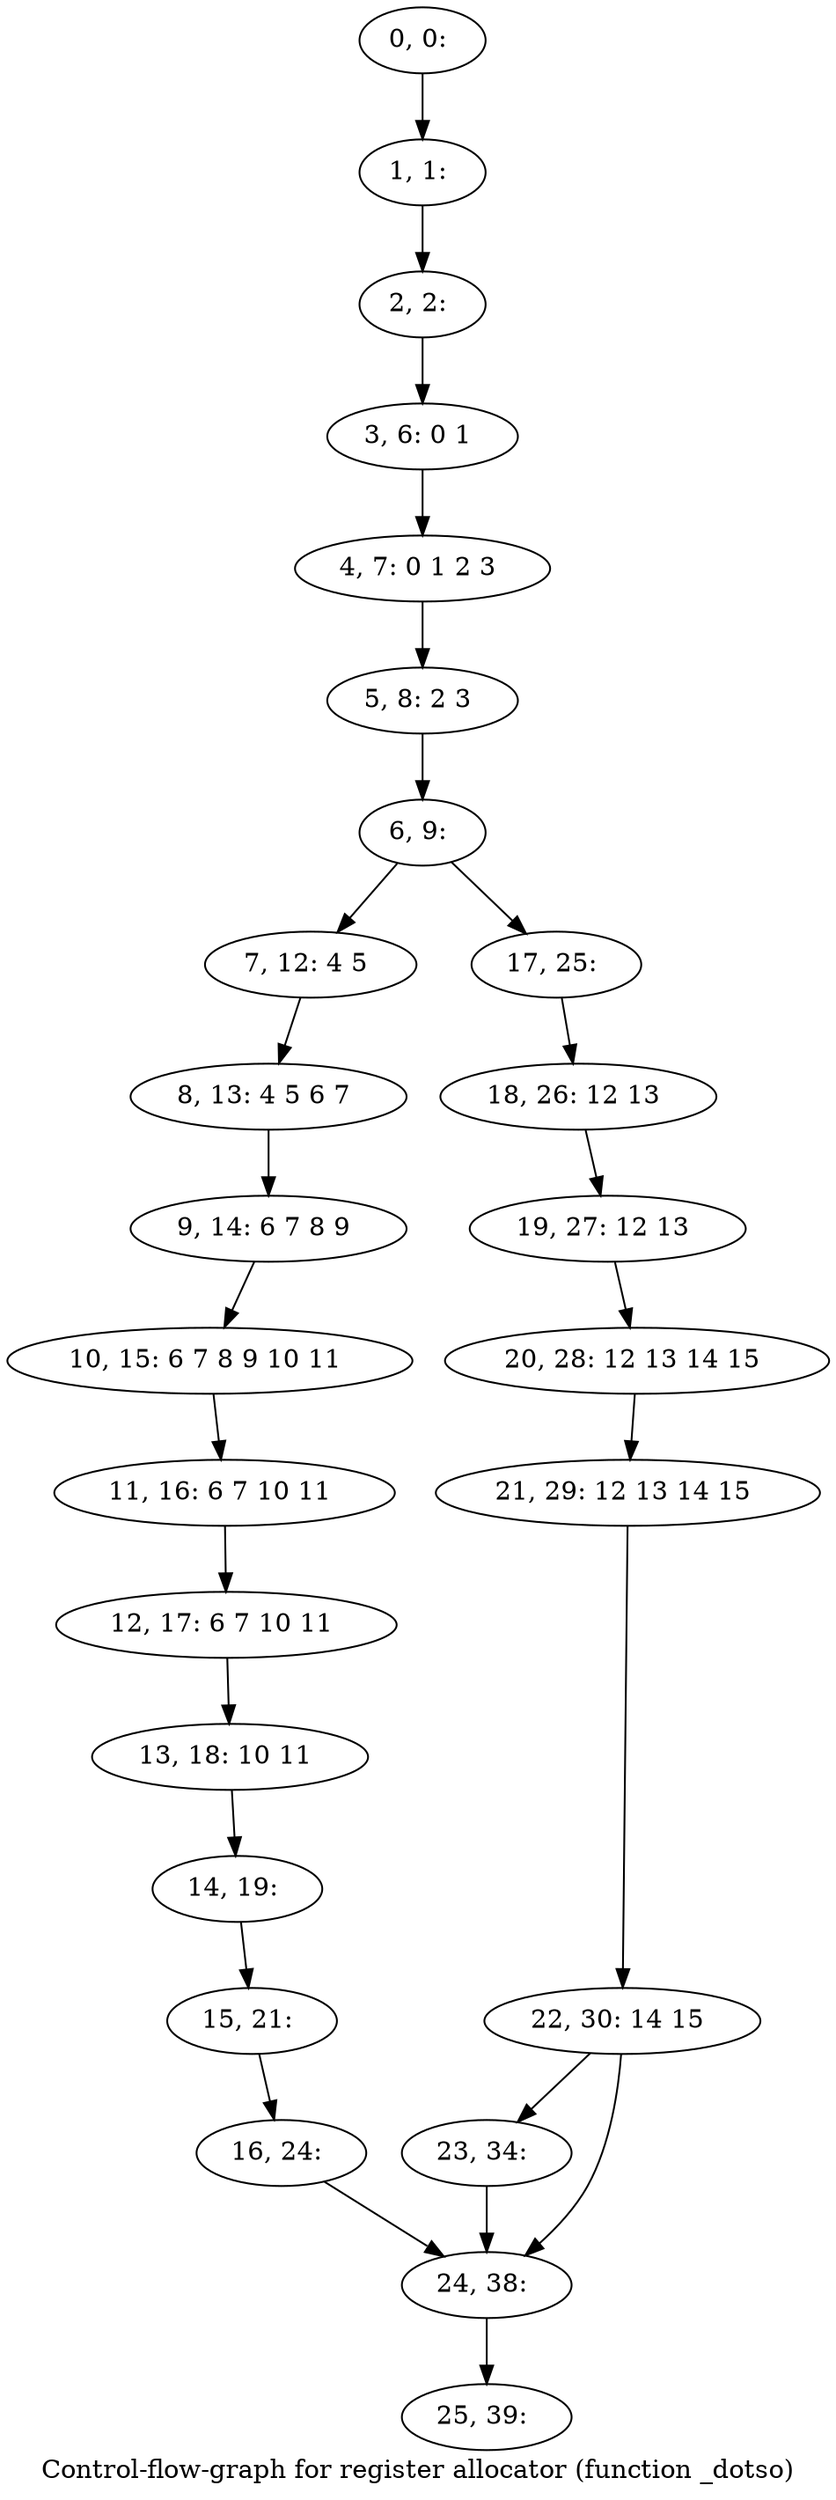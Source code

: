 digraph G {
graph [label="Control-flow-graph for register allocator (function _dotso)"]
0[label="0, 0: "];
1[label="1, 1: "];
2[label="2, 2: "];
3[label="3, 6: 0 1 "];
4[label="4, 7: 0 1 2 3 "];
5[label="5, 8: 2 3 "];
6[label="6, 9: "];
7[label="7, 12: 4 5 "];
8[label="8, 13: 4 5 6 7 "];
9[label="9, 14: 6 7 8 9 "];
10[label="10, 15: 6 7 8 9 10 11 "];
11[label="11, 16: 6 7 10 11 "];
12[label="12, 17: 6 7 10 11 "];
13[label="13, 18: 10 11 "];
14[label="14, 19: "];
15[label="15, 21: "];
16[label="16, 24: "];
17[label="17, 25: "];
18[label="18, 26: 12 13 "];
19[label="19, 27: 12 13 "];
20[label="20, 28: 12 13 14 15 "];
21[label="21, 29: 12 13 14 15 "];
22[label="22, 30: 14 15 "];
23[label="23, 34: "];
24[label="24, 38: "];
25[label="25, 39: "];
0->1 ;
1->2 ;
2->3 ;
3->4 ;
4->5 ;
5->6 ;
6->7 ;
6->17 ;
7->8 ;
8->9 ;
9->10 ;
10->11 ;
11->12 ;
12->13 ;
13->14 ;
14->15 ;
15->16 ;
16->24 ;
17->18 ;
18->19 ;
19->20 ;
20->21 ;
21->22 ;
22->23 ;
22->24 ;
23->24 ;
24->25 ;
}
